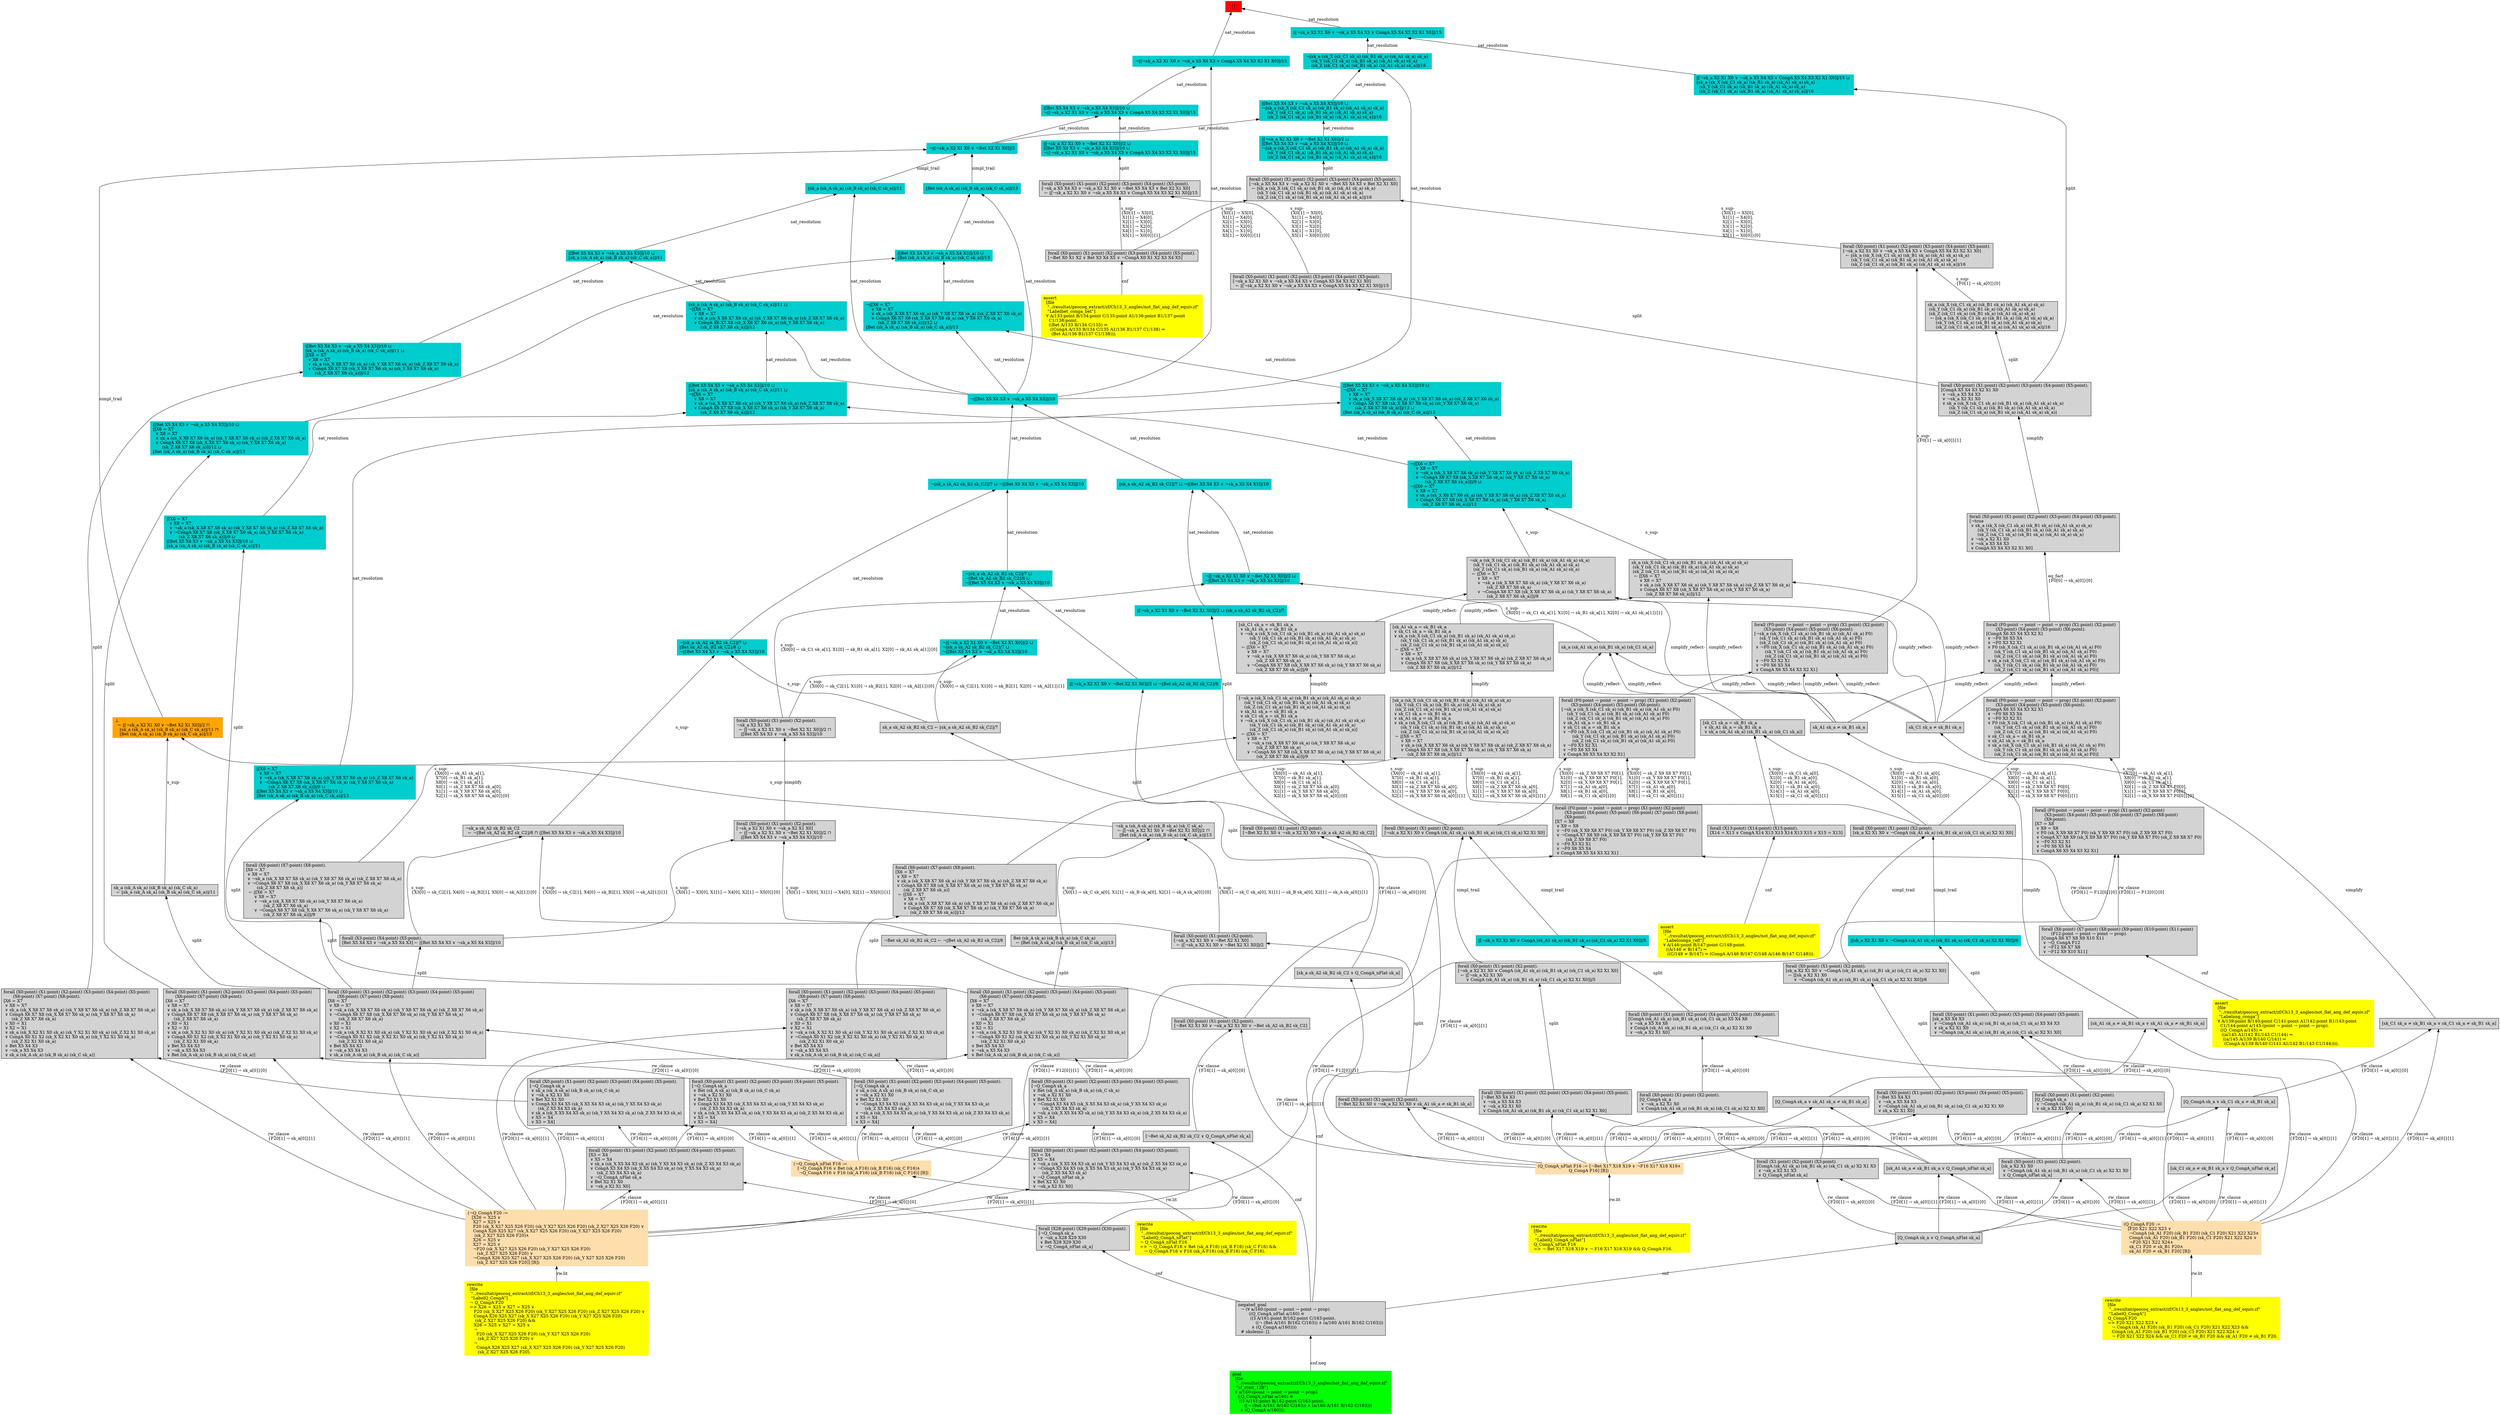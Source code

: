 digraph "unsat_graph" {
  vertex_0 [color=red, label="[]", shape=box, style=filled];
  vertex_0 -> vertex_1 [label="sat_resolution", dir="back"];
  vertex_1 [color=cyan3, shape=box, label="¬⟦[¬sk_a X2 X1 X0 ∨ ¬sk_a X5 X4 X3 ∨ CongA X5 X4 X3 X2 X1 X0]⟧/15\l", style=filled];
  vertex_1 -> vertex_2 [label="sat_resolution", dir="back"];
  vertex_2 [color=cyan3, shape=box, label="¬⟦[Bet X5 X4 X3 ∨ ¬sk_a X5 X4 X3]⟧/10\l", style=filled];
  vertex_2 -> vertex_3 [label="sat_resolution", dir="back"];
  vertex_3 [color=cyan3, shape=box, label="¬⟦sk_a sk_A2 sk_B2 sk_C2⟧/7 ⊔ ¬⟦[Bet X5 X4 X3 ∨ ¬sk_a X5 X4 X3]⟧/10\l", style=filled];
  vertex_3 -> vertex_4 [label="sat_resolution", dir="back"];
  vertex_4 [color=cyan3, shape=box, label="¬⟦sk_a sk_A2 sk_B2 sk_C2⟧/7 ⊔ \l⟦Bet sk_A2 sk_B2 sk_C2⟧/8 ⊔ \l¬⟦[Bet X5 X4 X3 ∨ ¬sk_a X5 X4 X3]⟧/10\l", style=filled];
  vertex_4 -> vertex_5 [label="s_sup-\l", dir="back"];
  vertex_5 [shape=box, label="¬sk_a sk_A2 sk_B2 sk_C2\l  ← ¬⟦Bet sk_A2 sk_B2 sk_C2⟧/8 ⊓ ⟦[Bet X5 X4 X3 ∨ ¬sk_a X5 X4 X3]⟧/10\l", style=filled];
  vertex_5 -> vertex_6 [label="s_sup-\l\{X3[0] → sk_C2[1], X4[0] → sk_B2[1], X5[0] → sk_A2[1]\}[1]\l", dir="back"];
  vertex_6 [shape=box, label="¬Bet sk_A2 sk_B2 sk_C2 ← ¬⟦Bet sk_A2 sk_B2 sk_C2⟧/8\l", style=filled];
  vertex_6 -> vertex_7 [label="split", dir="back"];
  vertex_7 [shape=box, label="forall (X0:point) (X1:point) (X2:point).\l[¬Bet X2 X1 X0 ∨ ¬sk_a X2 X1 X0 ∨ ¬Bet sk_A2 sk_B2 sk_C2]\l", style=filled];
  vertex_7 -> vertex_8 [label="rw_clause\l\{F16[1] → sk_a[0]\}[1]\l", dir="back"];
  vertex_8 [color=navajowhite, shape=box, label="(Q_CongA_nFlat F16 := [¬Bet X17 X18 X19 ∨ ¬F16 X17 X18 X19∧\l                       Q_CongA F16] [B])\l", style=filled];
  vertex_8 -> vertex_9 [label="rw.lit", dir="back"];
  vertex_9 [color=yellow, shape=box, label="rewrite\l  [file\l   \"../resultat/geocoq_extract/zf/Ch13_3_angles/not_flat_ang_def_equiv.zf\" \l   \"LabelQ_CongA_nFlat\"]\l  Q_CongA_nFlat F16\l  =\> ¬ Bet X17 X18 X19 ∨ ¬ F16 X17 X18 X19 && Q_CongA F16.\l", style=filled];
  vertex_7 -> vertex_10 [label="rw_clause\l\{F16[1] → sk_a[0]\}[0]\l", dir="back"];
  vertex_10 [shape=box, label="[¬Bet sk_A2 sk_B2 sk_C2 ∨ Q_CongA_nFlat sk_a]\l", style=filled];
  vertex_10 -> vertex_11 [label="cnf", dir="back"];
  vertex_11 [shape=box, label="negated_goal\l  ¬ (∀ a/160:(point → point → point → prop).\l        ((Q_CongA_nFlat a/160) ≡\l         ((∃ A/161:point B/162:point C/163:point.\l             ((¬ (Bet A/161 B/162 C/163)) ∧ (a/160 A/161 B/162 C/163)))\l          ∧ (Q_CongA a/160))))\l  # skolems: [].\l", style=filled];
  vertex_11 -> vertex_12 [label="cnf.neg", dir="back"];
  vertex_12 [color=green, shape=box, label="goal\l  [file\l   \"../resultat/geocoq_extract/zf/Ch13_3_angles/not_flat_ang_def_equiv.zf\" \l   \"zf_stmt_128\"]\l  ∀ a/160:(point → point → point → prop).\l    ((Q_CongA_nFlat a/160) ≡\l     ((∃ A/161:point B/162:point C/163:point.\l         ((¬ (Bet A/161 B/162 C/163)) ∧ (a/160 A/161 B/162 C/163)))\l      ∧ (Q_CongA a/160))).\l", style=filled];
  vertex_5 -> vertex_13 [label="s_sup-\l\{X3[0] → sk_C2[1], X4[0] → sk_B2[1], X5[0] → sk_A2[1]\}[0]\l", dir="back"];
  vertex_13 [shape=box, label="forall (X3:point) (X4:point) (X5:point).\l[Bet X5 X4 X3 ∨ ¬sk_a X5 X4 X3] ← ⟦[Bet X5 X4 X3 ∨ ¬sk_a X5 X4 X3]⟧/10\l", style=filled];
  vertex_13 -> vertex_14 [label="split", dir="back"];
  vertex_14 [shape=box, label="forall (X0:point) (X1:point) (X2:point) (X3:point) (X4:point) (X5:point) \l       (X6:point) (X7:point) (X8:point).\l[X6 = X7\l ∨ X8 = X7\l ∨ ¬sk_a (sk_X X8 X7 X6 sk_a) (sk_Y X8 X7 X6 sk_a) (sk_Z X8 X7 X6 sk_a)\l ∨ ¬CongA X6 X7 X8 (sk_X X8 X7 X6 sk_a) (sk_Y X8 X7 X6 sk_a) \l        (sk_Z X8 X7 X6 sk_a)\l ∨ X0 = X1\l ∨ X2 = X1\l ∨ ¬sk_a (sk_X X2 X1 X0 sk_a) (sk_Y X2 X1 X0 sk_a) (sk_Z X2 X1 X0 sk_a)\l ∨ ¬CongA X0 X1 X2 (sk_X X2 X1 X0 sk_a) (sk_Y X2 X1 X0 sk_a) \l        (sk_Z X2 X1 X0 sk_a)\l ∨ Bet X5 X4 X3\l ∨ ¬sk_a X5 X4 X3\l ∨ sk_a (sk_A sk_a) (sk_B sk_a) (sk_C sk_a)]\l", style=filled];
  vertex_14 -> vertex_15 [label="rw_clause\l\{F20[1] → sk_a[0]\}[1]\l", dir="back"];
  vertex_15 [color=navajowhite, shape=box, label="(¬Q_CongA F20 :=\l   [X26 = X25 ∨ \l    X27 = X25 ∨ \l    F20 (sk_X X27 X25 X26 F20) (sk_Y X27 X25 X26 F20) (sk_Z X27 X25 X26 F20) ∨ \l    CongA X26 X25 X27 (sk_X X27 X25 X26 F20) (sk_Y X27 X25 X26 F20) \l     (sk_Z X27 X25 X26 F20)∧\l    X26 = X25 ∨ \l    X27 = X25 ∨ \l    ¬F20 (sk_X X27 X25 X26 F20) (sk_Y X27 X25 X26 F20) \l       (sk_Z X27 X25 X26 F20) ∨ \l    ¬CongA X26 X25 X27 (sk_X X27 X25 X26 F20) (sk_Y X27 X25 X26 F20) \l       (sk_Z X27 X25 X26 F20)] [B])\l", style=filled];
  vertex_15 -> vertex_16 [label="rw.lit", dir="back"];
  vertex_16 [color=yellow, shape=box, label="rewrite\l  [file\l   \"../resultat/geocoq_extract/zf/Ch13_3_angles/not_flat_ang_def_equiv.zf\" \l   \"LabelQ_CongA\"]\l  ¬ Q_CongA F20\l  =\> X26 = X25 ∨ X27 = X25 ∨ \l     F20 (sk_X X27 X25 X26 F20) (sk_Y X27 X25 X26 F20) (sk_Z X27 X25 X26 F20) ∨ \l     CongA X26 X25 X27 (sk_X X27 X25 X26 F20) (sk_Y X27 X25 X26 F20) \l      (sk_Z X27 X25 X26 F20) && \l     X26 = X25 ∨ X27 = X25 ∨ \l     ¬\l       F20 (sk_X X27 X25 X26 F20) (sk_Y X27 X25 X26 F20) \l        (sk_Z X27 X25 X26 F20) ∨ \l     ¬\l       CongA X26 X25 X27 (sk_X X27 X25 X26 F20) (sk_Y X27 X25 X26 F20) \l        (sk_Z X27 X25 X26 F20).\l", style=filled];
  vertex_14 -> vertex_17 [label="rw_clause\l\{F20[1] → sk_a[0]\}[0]\l", dir="back"];
  vertex_17 [shape=box, label="forall (X0:point) (X1:point) (X2:point) (X3:point) (X4:point) (X5:point).\l[¬Q_CongA sk_a\l ∨ sk_a (sk_A sk_a) (sk_B sk_a) (sk_C sk_a)\l ∨ ¬sk_a X2 X1 X0\l ∨ Bet X2 X1 X0\l ∨ ¬CongA X3 X4 X5 (sk_X X5 X4 X3 sk_a) (sk_Y X5 X4 X3 sk_a) \l        (sk_Z X5 X4 X3 sk_a)\l ∨ ¬sk_a (sk_X X5 X4 X3 sk_a) (sk_Y X5 X4 X3 sk_a) (sk_Z X5 X4 X3 sk_a)\l ∨ X5 = X4\l ∨ X3 = X4]\l", style=filled];
  vertex_17 -> vertex_18 [label="rw_clause\l\{F16[1] → sk_a[0]\}[1]\l", dir="back"];
  vertex_18 [color=navajowhite, shape=box, label="(¬Q_CongA_nFlat F16 :=\l   [¬Q_CongA F16 ∨ Bet (sk_A F16) (sk_B F16) (sk_C F16)∧\l    ¬Q_CongA F16 ∨ F16 (sk_A F16) (sk_B F16) (sk_C F16)] [B])\l", style=filled];
  vertex_18 -> vertex_19 [label="rw.lit", dir="back"];
  vertex_19 [color=yellow, shape=box, label="rewrite\l  [file\l   \"../resultat/geocoq_extract/zf/Ch13_3_angles/not_flat_ang_def_equiv.zf\" \l   \"LabelQ_CongA_nFlat\"]\l  ¬ Q_CongA_nFlat F16\l  =\> ¬ Q_CongA F16 ∨ Bet (sk_A F16) (sk_B F16) (sk_C F16) && \l     ¬ Q_CongA F16 ∨ F16 (sk_A F16) (sk_B F16) (sk_C F16).\l", style=filled];
  vertex_17 -> vertex_20 [label="rw_clause\l\{F16[1] → sk_a[0]\}[0]\l", dir="back"];
  vertex_20 [shape=box, label="forall (X0:point) (X1:point) (X2:point) (X3:point) (X4:point) (X5:point).\l[X3 = X4\l ∨ X5 = X4\l ∨ ¬sk_a (sk_X X5 X4 X3 sk_a) (sk_Y X5 X4 X3 sk_a) (sk_Z X5 X4 X3 sk_a)\l ∨ ¬CongA X3 X4 X5 (sk_X X5 X4 X3 sk_a) (sk_Y X5 X4 X3 sk_a) \l        (sk_Z X5 X4 X3 sk_a)\l ∨ ¬Q_CongA_nFlat sk_a\l ∨ Bet X2 X1 X0\l ∨ ¬sk_a X2 X1 X0]\l", style=filled];
  vertex_20 -> vertex_15 [label="rw_clause\l\{F20[1] → sk_a[0]\}[1]\l", dir="back"];
  vertex_20 -> vertex_21 [label="rw_clause\l\{F20[1] → sk_a[0]\}[0]\l", dir="back"];
  vertex_21 [shape=box, label="forall (X28:point) (X29:point) (X30:point).\l[¬Q_CongA sk_a\l ∨ ¬sk_a X28 X29 X30\l ∨ Bet X28 X29 X30\l ∨ ¬Q_CongA_nFlat sk_a]\l", style=filled];
  vertex_21 -> vertex_11 [label="cnf", dir="back"];
  vertex_4 -> vertex_22 [label="s_sup-\l", dir="back"];
  vertex_22 [shape=box, label="sk_a sk_A2 sk_B2 sk_C2 ← ⟦sk_a sk_A2 sk_B2 sk_C2⟧/7\l", style=filled];
  vertex_22 -> vertex_23 [label="split", dir="back"];
  vertex_23 [shape=box, label="forall (X0:point) (X1:point) (X2:point).\l[¬Bet X2 X1 X0 ∨ ¬sk_a X2 X1 X0 ∨ sk_a sk_A2 sk_B2 sk_C2]\l", style=filled];
  vertex_23 -> vertex_8 [label="rw_clause\l\{F16[1] → sk_a[0]\}[1]\l", dir="back"];
  vertex_23 -> vertex_24 [label="rw_clause\l\{F16[1] → sk_a[0]\}[0]\l", dir="back"];
  vertex_24 [shape=box, label="[sk_a sk_A2 sk_B2 sk_C2 ∨ Q_CongA_nFlat sk_a]\l", style=filled];
  vertex_24 -> vertex_11 [label="cnf", dir="back"];
  vertex_3 -> vertex_25 [label="sat_resolution", dir="back"];
  vertex_25 [color=cyan3, shape=box, label="¬⟦sk_a sk_A2 sk_B2 sk_C2⟧/7 ⊔ \l¬⟦Bet sk_A2 sk_B2 sk_C2⟧/8 ⊔ \l¬⟦[Bet X5 X4 X3 ∨ ¬sk_a X5 X4 X3]⟧/10\l", style=filled];
  vertex_25 -> vertex_26 [label="sat_resolution", dir="back"];
  vertex_26 [color=cyan3, shape=box, label="¬⟦[¬sk_a X2 X1 X0 ∨ ¬Bet X2 X1 X0]⟧/2 ⊔ \l¬⟦sk_a sk_A2 sk_B2 sk_C2⟧/7 ⊔ \l¬⟦[Bet X5 X4 X3 ∨ ¬sk_a X5 X4 X3]⟧/10\l", style=filled];
  vertex_26 -> vertex_27 [label="s_sup-\l\{X0[0] → sk_C2[1], X1[0] → sk_B2[1], X2[0] → sk_A2[1]\}[0]\l", dir="back"];
  vertex_27 [shape=box, label="forall (X0:point) (X1:point) (X2:point).\l¬sk_a X2 X1 X0\l  ← ⟦[¬sk_a X2 X1 X0 ∨ ¬Bet X2 X1 X0]⟧/2 ⊓ \l    ⟦[Bet X5 X4 X3 ∨ ¬sk_a X5 X4 X3]⟧/10\l", style=filled];
  vertex_27 -> vertex_28 [label="simplify", dir="back"];
  vertex_28 [shape=box, label="forall (X0:point) (X1:point) (X2:point).\l[¬sk_a X2 X1 X0 ∨ ¬sk_a X2 X1 X0]\l  ← ⟦[¬sk_a X2 X1 X0 ∨ ¬Bet X2 X1 X0]⟧/2 ⊓ \l    ⟦[Bet X5 X4 X3 ∨ ¬sk_a X5 X4 X3]⟧/10\l", style=filled];
  vertex_28 -> vertex_29 [label="s_sup-\l\{X0[1] → X3[0], X1[1] → X4[0], X2[1] → X5[0]\}[1]\l", dir="back"];
  vertex_29 [shape=box, label="forall (X0:point) (X1:point) (X2:point).\l[¬sk_a X2 X1 X0 ∨ ¬Bet X2 X1 X0]\l  ← ⟦[¬sk_a X2 X1 X0 ∨ ¬Bet X2 X1 X0]⟧/2\l", style=filled];
  vertex_29 -> vertex_30 [label="split", dir="back"];
  vertex_30 [shape=box, label="forall (X0:point) (X1:point) (X2:point).\l[¬Bet X2 X1 X0 ∨ ¬sk_a X2 X1 X0 ∨ sk_A1 sk_a ≠ sk_B1 sk_a]\l", style=filled];
  vertex_30 -> vertex_8 [label="rw_clause\l\{F16[1] → sk_a[0]\}[1]\l", dir="back"];
  vertex_30 -> vertex_31 [label="rw_clause\l\{F16[1] → sk_a[0]\}[0]\l", dir="back"];
  vertex_31 [shape=box, label="[sk_A1 sk_a ≠ sk_B1 sk_a ∨ Q_CongA_nFlat sk_a]\l", style=filled];
  vertex_31 -> vertex_32 [label="rw_clause\l\{F20[1] → sk_a[0]\}[1]\l", dir="back"];
  vertex_32 [color=navajowhite, shape=box, label="(Q_CongA F20 :=\l   [F20 X21 X22 X23 ∨ \l    ¬CongA (sk_A1 F20) (sk_B1 F20) (sk_C1 F20) X21 X22 X23∧\l    CongA (sk_A1 F20) (sk_B1 F20) (sk_C1 F20) X21 X22 X24 ∨ \l    ¬F20 X21 X22 X24∧\l    sk_C1 F20 ≠ sk_B1 F20∧\l    sk_A1 F20 ≠ sk_B1 F20] [B])\l", style=filled];
  vertex_32 -> vertex_33 [label="rw.lit", dir="back"];
  vertex_33 [color=yellow, shape=box, label="rewrite\l  [file\l   \"../resultat/geocoq_extract/zf/Ch13_3_angles/not_flat_ang_def_equiv.zf\" \l   \"LabelQ_CongA\"]\l  Q_CongA F20\l  =\> F20 X21 X22 X23 ∨ \l     ¬ CongA (sk_A1 F20) (sk_B1 F20) (sk_C1 F20) X21 X22 X23 && \l     CongA (sk_A1 F20) (sk_B1 F20) (sk_C1 F20) X21 X22 X24 ∨ \l     ¬ F20 X21 X22 X24 && sk_C1 F20 ≠ sk_B1 F20 && sk_A1 F20 ≠ sk_B1 F20.\l", style=filled];
  vertex_31 -> vertex_34 [label="rw_clause\l\{F20[1] → sk_a[0]\}[0]\l", dir="back"];
  vertex_34 [shape=box, label="[Q_CongA sk_a ∨ Q_CongA_nFlat sk_a]\l", style=filled];
  vertex_34 -> vertex_11 [label="cnf", dir="back"];
  vertex_28 -> vertex_13 [label="s_sup-\l\{X0[1] → X3[0], X1[1] → X4[0], X2[1] → X5[0]\}[0]\l", dir="back"];
  vertex_26 -> vertex_22 [label="s_sup-\l\{X0[0] → sk_C2[1], X1[0] → sk_B2[1], X2[0] → sk_A2[1]\}[1]\l", dir="back"];
  vertex_25 -> vertex_35 [label="sat_resolution", dir="back"];
  vertex_35 [color=cyan3, shape=box, label="⟦[¬sk_a X2 X1 X0 ∨ ¬Bet X2 X1 X0]⟧/2 ⊔ ¬⟦Bet sk_A2 sk_B2 sk_C2⟧/8\l", style=filled];
  vertex_35 -> vertex_7 [label="split", dir="back"];
  vertex_2 -> vertex_36 [label="sat_resolution", dir="back"];
  vertex_36 [color=cyan3, shape=box, label="⟦sk_a sk_A2 sk_B2 sk_C2⟧/7 ⊔ ¬⟦[Bet X5 X4 X3 ∨ ¬sk_a X5 X4 X3]⟧/10\l", style=filled];
  vertex_36 -> vertex_37 [label="sat_resolution", dir="back"];
  vertex_37 [color=cyan3, shape=box, label="¬⟦[¬sk_a X2 X1 X0 ∨ ¬Bet X2 X1 X0]⟧/2 ⊔ \l¬⟦[Bet X5 X4 X3 ∨ ¬sk_a X5 X4 X3]⟧/10\l", style=filled];
  vertex_37 -> vertex_27 [label="s_sup-\l\{X0[0] → sk_C1 sk_a[1], X1[0] → sk_B1 sk_a[1], X2[0] → sk_A1 sk_a[1]\}[0]\l", dir="back"];
  vertex_37 -> vertex_38 [label="s_sup-\l\{X0[0] → sk_C1 sk_a[1], X1[0] → sk_B1 sk_a[1], X2[0] → sk_A1 sk_a[1]\}[1]\l", dir="back"];
  vertex_38 [shape=box, label="sk_a (sk_A1 sk_a) (sk_B1 sk_a) (sk_C1 sk_a)\l", style=filled];
  vertex_38 -> vertex_39 [label="simplify_reflect-", dir="back"];
  vertex_39 [shape=box, label="sk_C1 sk_a ≠ sk_B1 sk_a\l", style=filled];
  vertex_39 -> vertex_40 [label="simplify", dir="back"];
  vertex_40 [shape=box, label="[sk_C1 sk_a ≠ sk_B1 sk_a ∨ sk_C1 sk_a ≠ sk_B1 sk_a]\l", style=filled];
  vertex_40 -> vertex_32 [label="rw_clause\l\{F20[1] → sk_a[0]\}[1]\l", dir="back"];
  vertex_40 -> vertex_41 [label="rw_clause\l\{F20[1] → sk_a[0]\}[0]\l", dir="back"];
  vertex_41 [shape=box, label="[Q_CongA sk_a ∨ sk_C1 sk_a ≠ sk_B1 sk_a]\l", style=filled];
  vertex_41 -> vertex_8 [label="rw_clause\l\{F16[1] → sk_a[0]\}[1]\l", dir="back"];
  vertex_41 -> vertex_42 [label="rw_clause\l\{F16[1] → sk_a[0]\}[0]\l", dir="back"];
  vertex_42 [shape=box, label="[sk_C1 sk_a ≠ sk_B1 sk_a ∨ Q_CongA_nFlat sk_a]\l", style=filled];
  vertex_42 -> vertex_32 [label="rw_clause\l\{F20[1] → sk_a[0]\}[1]\l", dir="back"];
  vertex_42 -> vertex_34 [label="rw_clause\l\{F20[1] → sk_a[0]\}[0]\l", dir="back"];
  vertex_38 -> vertex_43 [label="simplify_reflect-", dir="back"];
  vertex_43 [shape=box, label="sk_A1 sk_a ≠ sk_B1 sk_a\l", style=filled];
  vertex_43 -> vertex_44 [label="simplify", dir="back"];
  vertex_44 [shape=box, label="[sk_A1 sk_a ≠ sk_B1 sk_a ∨ sk_A1 sk_a ≠ sk_B1 sk_a]\l", style=filled];
  vertex_44 -> vertex_32 [label="rw_clause\l\{F20[1] → sk_a[0]\}[1]\l", dir="back"];
  vertex_44 -> vertex_45 [label="rw_clause\l\{F20[1] → sk_a[0]\}[0]\l", dir="back"];
  vertex_45 [shape=box, label="[Q_CongA sk_a ∨ sk_A1 sk_a ≠ sk_B1 sk_a]\l", style=filled];
  vertex_45 -> vertex_8 [label="rw_clause\l\{F16[1] → sk_a[0]\}[1]\l", dir="back"];
  vertex_45 -> vertex_31 [label="rw_clause\l\{F16[1] → sk_a[0]\}[0]\l", dir="back"];
  vertex_38 -> vertex_46 [label="simplify_reflect-", dir="back"];
  vertex_46 [shape=box, label="[sk_C1 sk_a = sk_B1 sk_a\l ∨ sk_A1 sk_a = sk_B1 sk_a\l ∨ sk_a (sk_A1 sk_a) (sk_B1 sk_a) (sk_C1 sk_a)]\l", style=filled];
  vertex_46 -> vertex_47 [label="s_sup-\l\{X0[0] → sk_C1 sk_a[0], \l X1[0] → sk_B1 sk_a[0], \l X2[0] → sk_A1 sk_a[0], \l X13[1] → sk_B1 sk_a[0], \l X14[1] → sk_A1 sk_a[0], \l X15[1] → sk_C1 sk_a[0]\}[0]\l", dir="back"];
  vertex_47 [shape=box, label="forall (X0:point) (X1:point) (X2:point).\l[sk_a X2 X1 X0 ∨ ¬CongA (sk_A1 sk_a) (sk_B1 sk_a) (sk_C1 sk_a) X2 X1 X0]\l", style=filled];
  vertex_47 -> vertex_48 [label="simpl_trail", dir="back"];
  vertex_48 [color=cyan3, shape=box, label="⟦[sk_a X2 X1 X0 ∨ ¬CongA (sk_A1 sk_a) (sk_B1 sk_a) (sk_C1 sk_a) X2 X1 X0]⟧/6\l", style=filled];
  vertex_48 -> vertex_49 [label="split", dir="back"];
  vertex_49 [shape=box, label="forall (X0:point) (X1:point) (X2:point) (X3:point) (X4:point) (X5:point).\l[sk_a X5 X4 X3\l ∨ ¬CongA (sk_A1 sk_a) (sk_B1 sk_a) (sk_C1 sk_a) X5 X4 X3\l ∨ sk_a X2 X1 X0\l ∨ ¬CongA (sk_A1 sk_a) (sk_B1 sk_a) (sk_C1 sk_a) X2 X1 X0]\l", style=filled];
  vertex_49 -> vertex_32 [label="rw_clause\l\{F20[1] → sk_a[0]\}[1]\l", dir="back"];
  vertex_49 -> vertex_50 [label="rw_clause\l\{F20[1] → sk_a[0]\}[0]\l", dir="back"];
  vertex_50 [shape=box, label="forall (X0:point) (X1:point) (X2:point).\l[Q_CongA sk_a\l ∨ ¬CongA (sk_A1 sk_a) (sk_B1 sk_a) (sk_C1 sk_a) X2 X1 X0\l ∨ sk_a X2 X1 X0]\l", style=filled];
  vertex_50 -> vertex_8 [label="rw_clause\l\{F16[1] → sk_a[0]\}[1]\l", dir="back"];
  vertex_50 -> vertex_51 [label="rw_clause\l\{F16[1] → sk_a[0]\}[0]\l", dir="back"];
  vertex_51 [shape=box, label="forall (X0:point) (X1:point) (X2:point).\l[sk_a X2 X1 X0\l ∨ ¬CongA (sk_A1 sk_a) (sk_B1 sk_a) (sk_C1 sk_a) X2 X1 X0\l ∨ Q_CongA_nFlat sk_a]\l", style=filled];
  vertex_51 -> vertex_32 [label="rw_clause\l\{F20[1] → sk_a[0]\}[1]\l", dir="back"];
  vertex_51 -> vertex_34 [label="rw_clause\l\{F20[1] → sk_a[0]\}[0]\l", dir="back"];
  vertex_47 -> vertex_52 [label="simpl_trail", dir="back"];
  vertex_52 [shape=box, label="forall (X0:point) (X1:point) (X2:point).\l[sk_a X2 X1 X0 ∨ ¬CongA (sk_A1 sk_a) (sk_B1 sk_a) (sk_C1 sk_a) X2 X1 X0]\l  ← ⟦[sk_a X2 X1 X0\l      ∨ ¬CongA (sk_A1 sk_a) (sk_B1 sk_a) (sk_C1 sk_a) X2 X1 X0]⟧/6\l", style=filled];
  vertex_52 -> vertex_53 [label="split", dir="back"];
  vertex_53 [shape=box, label="forall (X0:point) (X1:point) (X2:point) (X3:point) (X4:point) (X5:point).\l[¬Bet X5 X4 X3\l ∨ ¬sk_a X5 X4 X3\l ∨ ¬CongA (sk_A1 sk_a) (sk_B1 sk_a) (sk_C1 sk_a) X2 X1 X0\l ∨ sk_a X2 X1 X0]\l", style=filled];
  vertex_53 -> vertex_8 [label="rw_clause\l\{F16[1] → sk_a[0]\}[1]\l", dir="back"];
  vertex_53 -> vertex_51 [label="rw_clause\l\{F16[1] → sk_a[0]\}[0]\l", dir="back"];
  vertex_46 -> vertex_54 [label="s_sup-\l\{X0[0] → sk_C1 sk_a[0], \l X1[0] → sk_B1 sk_a[0], \l X2[0] → sk_A1 sk_a[0], \l X13[1] → sk_B1 sk_a[0], \l X14[1] → sk_A1 sk_a[0], \l X15[1] → sk_C1 sk_a[0]\}[1]\l", dir="back"];
  vertex_54 [shape=box, label="forall (X13:point) (X14:point) (X15:point).\l[X14 = X13 ∨ CongA X14 X13 X15 X14 X13 X15 ∨ X15 = X13]\l", style=filled];
  vertex_54 -> vertex_55 [label="cnf", dir="back"];
  vertex_55 [color=yellow, shape=box, label="assert\l  [file\l   \"../resultat/geocoq_extract/zf/Ch13_3_angles/not_flat_ang_def_equiv.zf\" \l   \"Labelconga_refl\"]\l  ∀ A/146:point B/147:point C/148:point.\l    ((A/146 ≠ B/147) ⇒\l     ((C/148 ≠ B/147) ⇒ (CongA A/146 B/147 C/148 A/146 B/147 C/148))).\l", style=filled];
  vertex_36 -> vertex_56 [label="sat_resolution", dir="back"];
  vertex_56 [color=cyan3, shape=box, label="⟦[¬sk_a X2 X1 X0 ∨ ¬Bet X2 X1 X0]⟧/2 ⊔ ⟦sk_a sk_A2 sk_B2 sk_C2⟧/7\l", style=filled];
  vertex_56 -> vertex_23 [label="split", dir="back"];
  vertex_1 -> vertex_57 [label="sat_resolution", dir="back"];
  vertex_57 [color=cyan3, shape=box, label="⟦[Bet X5 X4 X3 ∨ ¬sk_a X5 X4 X3]⟧/10 ⊔ \l¬⟦[¬sk_a X2 X1 X0 ∨ ¬sk_a X5 X4 X3 ∨ CongA X5 X4 X3 X2 X1 X0]⟧/15\l", style=filled];
  vertex_57 -> vertex_58 [label="sat_resolution", dir="back"];
  vertex_58 [color=cyan3, shape=box, label="¬⟦[¬sk_a X2 X1 X0 ∨ ¬Bet X2 X1 X0]⟧/2\l", style=filled];
  vertex_58 -> vertex_59 [label="simpl_trail", dir="back"];
  vertex_59 [color=cyan3, shape=box, label="⟦Bet (sk_A sk_a) (sk_B sk_a) (sk_C sk_a)⟧/13\l", style=filled];
  vertex_59 -> vertex_2 [label="sat_resolution", dir="back"];
  vertex_59 -> vertex_60 [label="sat_resolution", dir="back"];
  vertex_60 [color=cyan3, shape=box, label="⟦[Bet X5 X4 X3 ∨ ¬sk_a X5 X4 X3]⟧/10 ⊔ \l⟦Bet (sk_A sk_a) (sk_B sk_a) (sk_C sk_a)⟧/13\l", style=filled];
  vertex_60 -> vertex_61 [label="sat_resolution", dir="back"];
  vertex_61 [color=cyan3, shape=box, label="⟦[Bet X5 X4 X3 ∨ ¬sk_a X5 X4 X3]⟧/10 ⊔ \l⟦[X6 = X7\l  ∨ X8 = X7\l  ∨ sk_a (sk_X X8 X7 X6 sk_a) (sk_Y X8 X7 X6 sk_a) (sk_Z X8 X7 X6 sk_a)\l  ∨ CongA X6 X7 X8 (sk_X X8 X7 X6 sk_a) (sk_Y X8 X7 X6 sk_a) \l       (sk_Z X8 X7 X6 sk_a)]⟧/12 ⊔ \l⟦Bet (sk_A sk_a) (sk_B sk_a) (sk_C sk_a)⟧/13\l", style=filled];
  vertex_61 -> vertex_62 [label="split", dir="back"];
  vertex_62 [shape=box, label="forall (X0:point) (X1:point) (X2:point) (X3:point) (X4:point) (X5:point) \l       (X6:point) (X7:point) (X8:point).\l[X6 = X7\l ∨ X8 = X7\l ∨ sk_a (sk_X X8 X7 X6 sk_a) (sk_Y X8 X7 X6 sk_a) (sk_Z X8 X7 X6 sk_a)\l ∨ CongA X6 X7 X8 (sk_X X8 X7 X6 sk_a) (sk_Y X8 X7 X6 sk_a) \l      (sk_Z X8 X7 X6 sk_a)\l ∨ X0 = X1\l ∨ X2 = X1\l ∨ sk_a (sk_X X2 X1 X0 sk_a) (sk_Y X2 X1 X0 sk_a) (sk_Z X2 X1 X0 sk_a)\l ∨ CongA X0 X1 X2 (sk_X X2 X1 X0 sk_a) (sk_Y X2 X1 X0 sk_a) \l      (sk_Z X2 X1 X0 sk_a)\l ∨ Bet X5 X4 X3\l ∨ ¬sk_a X5 X4 X3\l ∨ Bet (sk_A sk_a) (sk_B sk_a) (sk_C sk_a)]\l", style=filled];
  vertex_62 -> vertex_15 [label="rw_clause\l\{F20[1] → sk_a[0]\}[1]\l", dir="back"];
  vertex_62 -> vertex_63 [label="rw_clause\l\{F20[1] → sk_a[0]\}[0]\l", dir="back"];
  vertex_63 [shape=box, label="forall (X0:point) (X1:point) (X2:point) (X3:point) (X4:point) (X5:point).\l[¬Q_CongA sk_a\l ∨ Bet (sk_A sk_a) (sk_B sk_a) (sk_C sk_a)\l ∨ ¬sk_a X2 X1 X0\l ∨ Bet X2 X1 X0\l ∨ CongA X3 X4 X5 (sk_X X5 X4 X3 sk_a) (sk_Y X5 X4 X3 sk_a) \l      (sk_Z X5 X4 X3 sk_a)\l ∨ sk_a (sk_X X5 X4 X3 sk_a) (sk_Y X5 X4 X3 sk_a) (sk_Z X5 X4 X3 sk_a)\l ∨ X5 = X4\l ∨ X3 = X4]\l", style=filled];
  vertex_63 -> vertex_18 [label="rw_clause\l\{F16[1] → sk_a[0]\}[1]\l", dir="back"];
  vertex_63 -> vertex_64 [label="rw_clause\l\{F16[1] → sk_a[0]\}[0]\l", dir="back"];
  vertex_64 [shape=box, label="forall (X0:point) (X1:point) (X2:point) (X3:point) (X4:point) (X5:point).\l[X3 = X4\l ∨ X5 = X4\l ∨ sk_a (sk_X X5 X4 X3 sk_a) (sk_Y X5 X4 X3 sk_a) (sk_Z X5 X4 X3 sk_a)\l ∨ CongA X3 X4 X5 (sk_X X5 X4 X3 sk_a) (sk_Y X5 X4 X3 sk_a) \l      (sk_Z X5 X4 X3 sk_a)\l ∨ ¬Q_CongA_nFlat sk_a\l ∨ Bet X2 X1 X0\l ∨ ¬sk_a X2 X1 X0]\l", style=filled];
  vertex_64 -> vertex_15 [label="rw_clause\l\{F20[1] → sk_a[0]\}[1]\l", dir="back"];
  vertex_64 -> vertex_21 [label="rw_clause\l\{F20[1] → sk_a[0]\}[0]\l", dir="back"];
  vertex_60 -> vertex_65 [label="sat_resolution", dir="back"];
  vertex_65 [color=cyan3, shape=box, label="¬⟦[X6 = X7\l    ∨ X8 = X7\l    ∨ sk_a (sk_X X8 X7 X6 sk_a) (sk_Y X8 X7 X6 sk_a) (sk_Z X8 X7 X6 sk_a)\l    ∨ CongA X6 X7 X8 (sk_X X8 X7 X6 sk_a) (sk_Y X8 X7 X6 sk_a) \l         (sk_Z X8 X7 X6 sk_a)]⟧/12 ⊔ \l⟦Bet (sk_A sk_a) (sk_B sk_a) (sk_C sk_a)⟧/13\l", style=filled];
  vertex_65 -> vertex_2 [label="sat_resolution", dir="back"];
  vertex_65 -> vertex_66 [label="sat_resolution", dir="back"];
  vertex_66 [color=cyan3, shape=box, label="⟦[Bet X5 X4 X3 ∨ ¬sk_a X5 X4 X3]⟧/10 ⊔ \l¬⟦[X6 = X7\l    ∨ X8 = X7\l    ∨ sk_a (sk_X X8 X7 X6 sk_a) (sk_Y X8 X7 X6 sk_a) (sk_Z X8 X7 X6 sk_a)\l    ∨ CongA X6 X7 X8 (sk_X X8 X7 X6 sk_a) (sk_Y X8 X7 X6 sk_a) \l         (sk_Z X8 X7 X6 sk_a)]⟧/12 ⊔ \l⟦Bet (sk_A sk_a) (sk_B sk_a) (sk_C sk_a)⟧/13\l", style=filled];
  vertex_66 -> vertex_67 [label="sat_resolution", dir="back"];
  vertex_67 [color=cyan3, shape=box, label="⟦[X6 = X7\l  ∨ X8 = X7\l  ∨ ¬sk_a (sk_X X8 X7 X6 sk_a) (sk_Y X8 X7 X6 sk_a) (sk_Z X8 X7 X6 sk_a)\l  ∨ ¬CongA X6 X7 X8 (sk_X X8 X7 X6 sk_a) (sk_Y X8 X7 X6 sk_a) \l         (sk_Z X8 X7 X6 sk_a)]⟧/9 ⊔ \l⟦[Bet X5 X4 X3 ∨ ¬sk_a X5 X4 X3]⟧/10 ⊔ \l⟦Bet (sk_A sk_a) (sk_B sk_a) (sk_C sk_a)⟧/13\l", style=filled];
  vertex_67 -> vertex_68 [label="split", dir="back"];
  vertex_68 [shape=box, label="forall (X0:point) (X1:point) (X2:point) (X3:point) (X4:point) (X5:point) \l       (X6:point) (X7:point) (X8:point).\l[X6 = X7\l ∨ X8 = X7\l ∨ ¬sk_a (sk_X X8 X7 X6 sk_a) (sk_Y X8 X7 X6 sk_a) (sk_Z X8 X7 X6 sk_a)\l ∨ ¬CongA X6 X7 X8 (sk_X X8 X7 X6 sk_a) (sk_Y X8 X7 X6 sk_a) \l        (sk_Z X8 X7 X6 sk_a)\l ∨ X0 = X1\l ∨ X2 = X1\l ∨ ¬sk_a (sk_X X2 X1 X0 sk_a) (sk_Y X2 X1 X0 sk_a) (sk_Z X2 X1 X0 sk_a)\l ∨ ¬CongA X0 X1 X2 (sk_X X2 X1 X0 sk_a) (sk_Y X2 X1 X0 sk_a) \l        (sk_Z X2 X1 X0 sk_a)\l ∨ Bet X5 X4 X3\l ∨ ¬sk_a X5 X4 X3\l ∨ Bet (sk_A sk_a) (sk_B sk_a) (sk_C sk_a)]\l", style=filled];
  vertex_68 -> vertex_15 [label="rw_clause\l\{F20[1] → sk_a[0]\}[1]\l", dir="back"];
  vertex_68 -> vertex_69 [label="rw_clause\l\{F20[1] → sk_a[0]\}[0]\l", dir="back"];
  vertex_69 [shape=box, label="forall (X0:point) (X1:point) (X2:point) (X3:point) (X4:point) (X5:point).\l[¬Q_CongA sk_a\l ∨ Bet (sk_A sk_a) (sk_B sk_a) (sk_C sk_a)\l ∨ ¬sk_a X2 X1 X0\l ∨ Bet X2 X1 X0\l ∨ ¬CongA X3 X4 X5 (sk_X X5 X4 X3 sk_a) (sk_Y X5 X4 X3 sk_a) \l        (sk_Z X5 X4 X3 sk_a)\l ∨ ¬sk_a (sk_X X5 X4 X3 sk_a) (sk_Y X5 X4 X3 sk_a) (sk_Z X5 X4 X3 sk_a)\l ∨ X5 = X4\l ∨ X3 = X4]\l", style=filled];
  vertex_69 -> vertex_18 [label="rw_clause\l\{F16[1] → sk_a[0]\}[1]\l", dir="back"];
  vertex_69 -> vertex_20 [label="rw_clause\l\{F16[1] → sk_a[0]\}[0]\l", dir="back"];
  vertex_66 -> vertex_70 [label="sat_resolution", dir="back"];
  vertex_70 [color=cyan3, shape=box, label="¬⟦[X6 = X7\l    ∨ X8 = X7\l    ∨ ¬sk_a (sk_X X8 X7 X6 sk_a) (sk_Y X8 X7 X6 sk_a) (sk_Z X8 X7 X6 sk_a)\l    ∨ ¬CongA X6 X7 X8 (sk_X X8 X7 X6 sk_a) (sk_Y X8 X7 X6 sk_a) \l           (sk_Z X8 X7 X6 sk_a)]⟧/9 ⊔ \l¬⟦[X6 = X7\l    ∨ X8 = X7\l    ∨ sk_a (sk_X X8 X7 X6 sk_a) (sk_Y X8 X7 X6 sk_a) (sk_Z X8 X7 X6 sk_a)\l    ∨ CongA X6 X7 X8 (sk_X X8 X7 X6 sk_a) (sk_Y X8 X7 X6 sk_a) \l         (sk_Z X8 X7 X6 sk_a)]⟧/12\l", style=filled];
  vertex_70 -> vertex_71 [label="s_sup-\l", dir="back"];
  vertex_71 [shape=box, label="¬sk_a (sk_X (sk_C1 sk_a) (sk_B1 sk_a) (sk_A1 sk_a) sk_a) \l   (sk_Y (sk_C1 sk_a) (sk_B1 sk_a) (sk_A1 sk_a) sk_a) \l   (sk_Z (sk_C1 sk_a) (sk_B1 sk_a) (sk_A1 sk_a) sk_a)\l  ← ⟦[X6 = X7\l      ∨ X8 = X7\l      ∨ ¬sk_a (sk_X X8 X7 X6 sk_a) (sk_Y X8 X7 X6 sk_a) \l             (sk_Z X8 X7 X6 sk_a)\l      ∨ ¬CongA X6 X7 X8 (sk_X X8 X7 X6 sk_a) (sk_Y X8 X7 X6 sk_a) \l             (sk_Z X8 X7 X6 sk_a)]⟧/9\l", style=filled];
  vertex_71 -> vertex_39 [label="simplify_reflect-", dir="back"];
  vertex_71 -> vertex_43 [label="simplify_reflect-", dir="back"];
  vertex_71 -> vertex_72 [label="simplify_reflect-", dir="back"];
  vertex_72 [shape=box, label="[sk_C1 sk_a = sk_B1 sk_a\l ∨ sk_A1 sk_a = sk_B1 sk_a\l ∨ ¬sk_a (sk_X (sk_C1 sk_a) (sk_B1 sk_a) (sk_A1 sk_a) sk_a) \l        (sk_Y (sk_C1 sk_a) (sk_B1 sk_a) (sk_A1 sk_a) sk_a) \l        (sk_Z (sk_C1 sk_a) (sk_B1 sk_a) (sk_A1 sk_a) sk_a)]\l  ← ⟦[X6 = X7\l      ∨ X8 = X7\l      ∨ ¬sk_a (sk_X X8 X7 X6 sk_a) (sk_Y X8 X7 X6 sk_a) \l             (sk_Z X8 X7 X6 sk_a)\l      ∨ ¬CongA X6 X7 X8 (sk_X X8 X7 X6 sk_a) (sk_Y X8 X7 X6 sk_a) \l             (sk_Z X8 X7 X6 sk_a)]⟧/9\l", style=filled];
  vertex_72 -> vertex_73 [label="simplify", dir="back"];
  vertex_73 [shape=box, label="[¬sk_a (sk_X (sk_C1 sk_a) (sk_B1 sk_a) (sk_A1 sk_a) sk_a) \l    (sk_Y (sk_C1 sk_a) (sk_B1 sk_a) (sk_A1 sk_a) sk_a) \l    (sk_Z (sk_C1 sk_a) (sk_B1 sk_a) (sk_A1 sk_a) sk_a)\l ∨ sk_A1 sk_a = sk_B1 sk_a\l ∨ sk_C1 sk_a = sk_B1 sk_a\l ∨ ¬sk_a (sk_X (sk_C1 sk_a) (sk_B1 sk_a) (sk_A1 sk_a) sk_a) \l        (sk_Y (sk_C1 sk_a) (sk_B1 sk_a) (sk_A1 sk_a) sk_a) \l        (sk_Z (sk_C1 sk_a) (sk_B1 sk_a) (sk_A1 sk_a) sk_a)]\l  ← ⟦[X6 = X7\l      ∨ X8 = X7\l      ∨ ¬sk_a (sk_X X8 X7 X6 sk_a) (sk_Y X8 X7 X6 sk_a) \l             (sk_Z X8 X7 X6 sk_a)\l      ∨ ¬CongA X6 X7 X8 (sk_X X8 X7 X6 sk_a) (sk_Y X8 X7 X6 sk_a) \l             (sk_Z X8 X7 X6 sk_a)]⟧/9\l", style=filled];
  vertex_73 -> vertex_74 [label="s_sup-\l\{X6[0] → sk_A1 sk_a[1], \l X7[0] → sk_B1 sk_a[1], \l X8[0] → sk_C1 sk_a[1], \l X0[1] → sk_Z X8 X7 X6 sk_a[0], \l X1[1] → sk_Y X8 X7 X6 sk_a[0], \l X2[1] → sk_X X8 X7 X6 sk_a[0]\}[0]\l", dir="back"];
  vertex_74 [shape=box, label="forall (X6:point) (X7:point) (X8:point).\l[X6 = X7\l ∨ X8 = X7\l ∨ ¬sk_a (sk_X X8 X7 X6 sk_a) (sk_Y X8 X7 X6 sk_a) (sk_Z X8 X7 X6 sk_a)\l ∨ ¬CongA X6 X7 X8 (sk_X X8 X7 X6 sk_a) (sk_Y X8 X7 X6 sk_a) \l        (sk_Z X8 X7 X6 sk_a)]\l  ← ⟦[X6 = X7\l      ∨ X8 = X7\l      ∨ ¬sk_a (sk_X X8 X7 X6 sk_a) (sk_Y X8 X7 X6 sk_a) \l             (sk_Z X8 X7 X6 sk_a)\l      ∨ ¬CongA X6 X7 X8 (sk_X X8 X7 X6 sk_a) (sk_Y X8 X7 X6 sk_a) \l             (sk_Z X8 X7 X6 sk_a)]⟧/9\l", style=filled];
  vertex_74 -> vertex_14 [label="split", dir="back"];
  vertex_73 -> vertex_75 [label="s_sup-\l\{X6[0] → sk_A1 sk_a[1], \l X7[0] → sk_B1 sk_a[1], \l X8[0] → sk_C1 sk_a[1], \l X0[1] → sk_Z X8 X7 X6 sk_a[0], \l X1[1] → sk_Y X8 X7 X6 sk_a[0], \l X2[1] → sk_X X8 X7 X6 sk_a[0]\}[1]\l", dir="back"];
  vertex_75 [shape=box, label="forall (X0:point) (X1:point) (X2:point).\l[¬sk_a X2 X1 X0 ∨ CongA (sk_A1 sk_a) (sk_B1 sk_a) (sk_C1 sk_a) X2 X1 X0]\l", style=filled];
  vertex_75 -> vertex_76 [label="simpl_trail", dir="back"];
  vertex_76 [color=cyan3, shape=box, label="⟦[¬sk_a X2 X1 X0 ∨ CongA (sk_A1 sk_a) (sk_B1 sk_a) (sk_C1 sk_a) X2 X1 X0]⟧/5\l", style=filled];
  vertex_76 -> vertex_77 [label="split", dir="back"];
  vertex_77 [shape=box, label="forall (X0:point) (X1:point) (X2:point) (X4:point) (X5:point) (X6:point).\l[CongA (sk_A1 sk_a) (sk_B1 sk_a) (sk_C1 sk_a) X5 X4 X6\l ∨ ¬sk_a X5 X4 X6\l ∨ CongA (sk_A1 sk_a) (sk_B1 sk_a) (sk_C1 sk_a) X2 X1 X0\l ∨ ¬sk_a X2 X1 X0]\l", style=filled];
  vertex_77 -> vertex_32 [label="rw_clause\l\{F20[1] → sk_a[0]\}[1]\l", dir="back"];
  vertex_77 -> vertex_78 [label="rw_clause\l\{F20[1] → sk_a[0]\}[0]\l", dir="back"];
  vertex_78 [shape=box, label="forall (X0:point) (X1:point) (X2:point).\l[Q_CongA sk_a\l ∨ ¬sk_a X2 X1 X0\l ∨ CongA (sk_A1 sk_a) (sk_B1 sk_a) (sk_C1 sk_a) X2 X1 X0]\l", style=filled];
  vertex_78 -> vertex_8 [label="rw_clause\l\{F16[1] → sk_a[0]\}[1]\l", dir="back"];
  vertex_78 -> vertex_79 [label="rw_clause\l\{F16[1] → sk_a[0]\}[0]\l", dir="back"];
  vertex_79 [shape=box, label="forall (X1:point) (X2:point) (X3:point).\l[CongA (sk_A1 sk_a) (sk_B1 sk_a) (sk_C1 sk_a) X2 X1 X3\l ∨ ¬sk_a X2 X1 X3\l ∨ Q_CongA_nFlat sk_a]\l", style=filled];
  vertex_79 -> vertex_32 [label="rw_clause\l\{F20[1] → sk_a[0]\}[1]\l", dir="back"];
  vertex_79 -> vertex_34 [label="rw_clause\l\{F20[1] → sk_a[0]\}[0]\l", dir="back"];
  vertex_75 -> vertex_80 [label="simpl_trail", dir="back"];
  vertex_80 [shape=box, label="forall (X0:point) (X1:point) (X2:point).\l[¬sk_a X2 X1 X0 ∨ CongA (sk_A1 sk_a) (sk_B1 sk_a) (sk_C1 sk_a) X2 X1 X0]\l  ← ⟦[¬sk_a X2 X1 X0\l      ∨ CongA (sk_A1 sk_a) (sk_B1 sk_a) (sk_C1 sk_a) X2 X1 X0]⟧/5\l", style=filled];
  vertex_80 -> vertex_81 [label="split", dir="back"];
  vertex_81 [shape=box, label="forall (X0:point) (X1:point) (X2:point) (X3:point) (X4:point) (X5:point).\l[¬Bet X5 X4 X3\l ∨ ¬sk_a X5 X4 X3\l ∨ ¬sk_a X2 X1 X0\l ∨ CongA (sk_A1 sk_a) (sk_B1 sk_a) (sk_C1 sk_a) X2 X1 X0]\l", style=filled];
  vertex_81 -> vertex_8 [label="rw_clause\l\{F16[1] → sk_a[0]\}[1]\l", dir="back"];
  vertex_81 -> vertex_79 [label="rw_clause\l\{F16[1] → sk_a[0]\}[0]\l", dir="back"];
  vertex_70 -> vertex_82 [label="s_sup-\l", dir="back"];
  vertex_82 [shape=box, label="sk_a (sk_X (sk_C1 sk_a) (sk_B1 sk_a) (sk_A1 sk_a) sk_a) \l (sk_Y (sk_C1 sk_a) (sk_B1 sk_a) (sk_A1 sk_a) sk_a) \l (sk_Z (sk_C1 sk_a) (sk_B1 sk_a) (sk_A1 sk_a) sk_a)\l  ← ⟦[X6 = X7\l      ∨ X8 = X7\l      ∨ sk_a (sk_X X8 X7 X6 sk_a) (sk_Y X8 X7 X6 sk_a) (sk_Z X8 X7 X6 sk_a)\l      ∨ CongA X6 X7 X8 (sk_X X8 X7 X6 sk_a) (sk_Y X8 X7 X6 sk_a) \l           (sk_Z X8 X7 X6 sk_a)]⟧/12\l", style=filled];
  vertex_82 -> vertex_43 [label="simplify_reflect-", dir="back"];
  vertex_82 -> vertex_39 [label="simplify_reflect-", dir="back"];
  vertex_82 -> vertex_83 [label="simplify_reflect-", dir="back"];
  vertex_83 [shape=box, label="[sk_A1 sk_a = sk_B1 sk_a\l ∨ sk_C1 sk_a = sk_B1 sk_a\l ∨ sk_a (sk_X (sk_C1 sk_a) (sk_B1 sk_a) (sk_A1 sk_a) sk_a) \l      (sk_Y (sk_C1 sk_a) (sk_B1 sk_a) (sk_A1 sk_a) sk_a) \l      (sk_Z (sk_C1 sk_a) (sk_B1 sk_a) (sk_A1 sk_a) sk_a)]\l  ← ⟦[X6 = X7\l      ∨ X8 = X7\l      ∨ sk_a (sk_X X8 X7 X6 sk_a) (sk_Y X8 X7 X6 sk_a) (sk_Z X8 X7 X6 sk_a)\l      ∨ CongA X6 X7 X8 (sk_X X8 X7 X6 sk_a) (sk_Y X8 X7 X6 sk_a) \l           (sk_Z X8 X7 X6 sk_a)]⟧/12\l", style=filled];
  vertex_83 -> vertex_84 [label="simplify", dir="back"];
  vertex_84 [shape=box, label="[sk_a (sk_X (sk_C1 sk_a) (sk_B1 sk_a) (sk_A1 sk_a) sk_a) \l  (sk_Y (sk_C1 sk_a) (sk_B1 sk_a) (sk_A1 sk_a) sk_a) \l  (sk_Z (sk_C1 sk_a) (sk_B1 sk_a) (sk_A1 sk_a) sk_a)\l ∨ sk_C1 sk_a = sk_B1 sk_a\l ∨ sk_A1 sk_a = sk_B1 sk_a\l ∨ sk_a (sk_X (sk_C1 sk_a) (sk_B1 sk_a) (sk_A1 sk_a) sk_a) \l      (sk_Y (sk_C1 sk_a) (sk_B1 sk_a) (sk_A1 sk_a) sk_a) \l      (sk_Z (sk_C1 sk_a) (sk_B1 sk_a) (sk_A1 sk_a) sk_a)]\l  ← ⟦[X6 = X7\l      ∨ X8 = X7\l      ∨ sk_a (sk_X X8 X7 X6 sk_a) (sk_Y X8 X7 X6 sk_a) (sk_Z X8 X7 X6 sk_a)\l      ∨ CongA X6 X7 X8 (sk_X X8 X7 X6 sk_a) (sk_Y X8 X7 X6 sk_a) \l           (sk_Z X8 X7 X6 sk_a)]⟧/12\l", style=filled];
  vertex_84 -> vertex_47 [label="s_sup-\l\{X6[0] → sk_A1 sk_a[1], \l X7[0] → sk_B1 sk_a[1], \l X8[0] → sk_C1 sk_a[1], \l X0[1] → sk_Z X8 X7 X6 sk_a[0], \l X1[1] → sk_Y X8 X7 X6 sk_a[0], \l X2[1] → sk_X X8 X7 X6 sk_a[0]\}[1]\l", dir="back"];
  vertex_84 -> vertex_85 [label="s_sup-\l\{X6[0] → sk_A1 sk_a[1], \l X7[0] → sk_B1 sk_a[1], \l X8[0] → sk_C1 sk_a[1], \l X0[1] → sk_Z X8 X7 X6 sk_a[0], \l X1[1] → sk_Y X8 X7 X6 sk_a[0], \l X2[1] → sk_X X8 X7 X6 sk_a[0]\}[0]\l", dir="back"];
  vertex_85 [shape=box, label="forall (X6:point) (X7:point) (X8:point).\l[X6 = X7\l ∨ X8 = X7\l ∨ sk_a (sk_X X8 X7 X6 sk_a) (sk_Y X8 X7 X6 sk_a) (sk_Z X8 X7 X6 sk_a)\l ∨ CongA X6 X7 X8 (sk_X X8 X7 X6 sk_a) (sk_Y X8 X7 X6 sk_a) \l      (sk_Z X8 X7 X6 sk_a)]\l  ← ⟦[X6 = X7\l      ∨ X8 = X7\l      ∨ sk_a (sk_X X8 X7 X6 sk_a) (sk_Y X8 X7 X6 sk_a) (sk_Z X8 X7 X6 sk_a)\l      ∨ CongA X6 X7 X8 (sk_X X8 X7 X6 sk_a) (sk_Y X8 X7 X6 sk_a) \l           (sk_Z X8 X7 X6 sk_a)]⟧/12\l", style=filled];
  vertex_85 -> vertex_86 [label="split", dir="back"];
  vertex_86 [shape=box, label="forall (X0:point) (X1:point) (X2:point) (X3:point) (X4:point) (X5:point) \l       (X6:point) (X7:point) (X8:point).\l[X6 = X7\l ∨ X8 = X7\l ∨ sk_a (sk_X X8 X7 X6 sk_a) (sk_Y X8 X7 X6 sk_a) (sk_Z X8 X7 X6 sk_a)\l ∨ CongA X6 X7 X8 (sk_X X8 X7 X6 sk_a) (sk_Y X8 X7 X6 sk_a) \l      (sk_Z X8 X7 X6 sk_a)\l ∨ X0 = X1\l ∨ X2 = X1\l ∨ ¬sk_a (sk_X X2 X1 X0 sk_a) (sk_Y X2 X1 X0 sk_a) (sk_Z X2 X1 X0 sk_a)\l ∨ ¬CongA X0 X1 X2 (sk_X X2 X1 X0 sk_a) (sk_Y X2 X1 X0 sk_a) \l        (sk_Z X2 X1 X0 sk_a)\l ∨ Bet X5 X4 X3\l ∨ ¬sk_a X5 X4 X3\l ∨ sk_a (sk_A sk_a) (sk_B sk_a) (sk_C sk_a)]\l", style=filled];
  vertex_86 -> vertex_15 [label="rw_clause\l\{F20[1] → sk_a[0]\}[1]\l", dir="back"];
  vertex_86 -> vertex_17 [label="rw_clause\l\{F20[1] → sk_a[0]\}[0]\l", dir="back"];
  vertex_58 -> vertex_87 [label="simpl_trail", dir="back"];
  vertex_87 [color=cyan3, shape=box, label="⟦sk_a (sk_A sk_a) (sk_B sk_a) (sk_C sk_a)⟧/11\l", style=filled];
  vertex_87 -> vertex_2 [label="sat_resolution", dir="back"];
  vertex_87 -> vertex_88 [label="sat_resolution", dir="back"];
  vertex_88 [color=cyan3, shape=box, label="⟦[Bet X5 X4 X3 ∨ ¬sk_a X5 X4 X3]⟧/10 ⊔ \l⟦sk_a (sk_A sk_a) (sk_B sk_a) (sk_C sk_a)⟧/11\l", style=filled];
  vertex_88 -> vertex_89 [label="sat_resolution", dir="back"];
  vertex_89 [color=cyan3, shape=box, label="⟦[Bet X5 X4 X3 ∨ ¬sk_a X5 X4 X3]⟧/10 ⊔ \l⟦sk_a (sk_A sk_a) (sk_B sk_a) (sk_C sk_a)⟧/11 ⊔ \l⟦[X6 = X7\l  ∨ X8 = X7\l  ∨ sk_a (sk_X X8 X7 X6 sk_a) (sk_Y X8 X7 X6 sk_a) (sk_Z X8 X7 X6 sk_a)\l  ∨ CongA X6 X7 X8 (sk_X X8 X7 X6 sk_a) (sk_Y X8 X7 X6 sk_a) \l       (sk_Z X8 X7 X6 sk_a)]⟧/12\l", style=filled];
  vertex_89 -> vertex_90 [label="split", dir="back"];
  vertex_90 [shape=box, label="forall (X0:point) (X1:point) (X2:point) (X3:point) (X4:point) (X5:point) \l       (X6:point) (X7:point) (X8:point).\l[X6 = X7\l ∨ X8 = X7\l ∨ sk_a (sk_X X8 X7 X6 sk_a) (sk_Y X8 X7 X6 sk_a) (sk_Z X8 X7 X6 sk_a)\l ∨ CongA X6 X7 X8 (sk_X X8 X7 X6 sk_a) (sk_Y X8 X7 X6 sk_a) \l      (sk_Z X8 X7 X6 sk_a)\l ∨ X0 = X1\l ∨ X2 = X1\l ∨ sk_a (sk_X X2 X1 X0 sk_a) (sk_Y X2 X1 X0 sk_a) (sk_Z X2 X1 X0 sk_a)\l ∨ CongA X0 X1 X2 (sk_X X2 X1 X0 sk_a) (sk_Y X2 X1 X0 sk_a) \l      (sk_Z X2 X1 X0 sk_a)\l ∨ Bet X5 X4 X3\l ∨ ¬sk_a X5 X4 X3\l ∨ sk_a (sk_A sk_a) (sk_B sk_a) (sk_C sk_a)]\l", style=filled];
  vertex_90 -> vertex_15 [label="rw_clause\l\{F20[1] → sk_a[0]\}[1]\l", dir="back"];
  vertex_90 -> vertex_91 [label="rw_clause\l\{F20[1] → sk_a[0]\}[0]\l", dir="back"];
  vertex_91 [shape=box, label="forall (X0:point) (X1:point) (X2:point) (X3:point) (X4:point) (X5:point).\l[¬Q_CongA sk_a\l ∨ sk_a (sk_A sk_a) (sk_B sk_a) (sk_C sk_a)\l ∨ ¬sk_a X2 X1 X0\l ∨ Bet X2 X1 X0\l ∨ CongA X3 X4 X5 (sk_X X5 X4 X3 sk_a) (sk_Y X5 X4 X3 sk_a) \l      (sk_Z X5 X4 X3 sk_a)\l ∨ sk_a (sk_X X5 X4 X3 sk_a) (sk_Y X5 X4 X3 sk_a) (sk_Z X5 X4 X3 sk_a)\l ∨ X5 = X4\l ∨ X3 = X4]\l", style=filled];
  vertex_91 -> vertex_18 [label="rw_clause\l\{F16[1] → sk_a[0]\}[1]\l", dir="back"];
  vertex_91 -> vertex_64 [label="rw_clause\l\{F16[1] → sk_a[0]\}[0]\l", dir="back"];
  vertex_88 -> vertex_92 [label="sat_resolution", dir="back"];
  vertex_92 [color=cyan3, shape=box, label="⟦sk_a (sk_A sk_a) (sk_B sk_a) (sk_C sk_a)⟧/11 ⊔ \l¬⟦[X6 = X7\l    ∨ X8 = X7\l    ∨ sk_a (sk_X X8 X7 X6 sk_a) (sk_Y X8 X7 X6 sk_a) (sk_Z X8 X7 X6 sk_a)\l    ∨ CongA X6 X7 X8 (sk_X X8 X7 X6 sk_a) (sk_Y X8 X7 X6 sk_a) \l         (sk_Z X8 X7 X6 sk_a)]⟧/12\l", style=filled];
  vertex_92 -> vertex_2 [label="sat_resolution", dir="back"];
  vertex_92 -> vertex_93 [label="sat_resolution", dir="back"];
  vertex_93 [color=cyan3, shape=box, label="⟦[Bet X5 X4 X3 ∨ ¬sk_a X5 X4 X3]⟧/10 ⊔ \l⟦sk_a (sk_A sk_a) (sk_B sk_a) (sk_C sk_a)⟧/11 ⊔ \l¬⟦[X6 = X7\l    ∨ X8 = X7\l    ∨ sk_a (sk_X X8 X7 X6 sk_a) (sk_Y X8 X7 X6 sk_a) (sk_Z X8 X7 X6 sk_a)\l    ∨ CongA X6 X7 X8 (sk_X X8 X7 X6 sk_a) (sk_Y X8 X7 X6 sk_a) \l         (sk_Z X8 X7 X6 sk_a)]⟧/12\l", style=filled];
  vertex_93 -> vertex_94 [label="sat_resolution", dir="back"];
  vertex_94 [color=cyan3, shape=box, label="⟦[X6 = X7\l  ∨ X8 = X7\l  ∨ ¬sk_a (sk_X X8 X7 X6 sk_a) (sk_Y X8 X7 X6 sk_a) (sk_Z X8 X7 X6 sk_a)\l  ∨ ¬CongA X6 X7 X8 (sk_X X8 X7 X6 sk_a) (sk_Y X8 X7 X6 sk_a) \l         (sk_Z X8 X7 X6 sk_a)]⟧/9 ⊔ \l⟦[Bet X5 X4 X3 ∨ ¬sk_a X5 X4 X3]⟧/10 ⊔ \l⟦sk_a (sk_A sk_a) (sk_B sk_a) (sk_C sk_a)⟧/11\l", style=filled];
  vertex_94 -> vertex_14 [label="split", dir="back"];
  vertex_93 -> vertex_70 [label="sat_resolution", dir="back"];
  vertex_58 -> vertex_95 [label="simpl_trail", dir="back"];
  vertex_95 [color=orange, shape=box, label="⊥\l  ← ⟦[¬sk_a X2 X1 X0 ∨ ¬Bet X2 X1 X0]⟧/2 ⊓ \l    ⟦sk_a (sk_A sk_a) (sk_B sk_a) (sk_C sk_a)⟧/11 ⊓ \l    ⟦Bet (sk_A sk_a) (sk_B sk_a) (sk_C sk_a)⟧/13\l", style=filled];
  vertex_95 -> vertex_96 [label="s_sup-\l", dir="back"];
  vertex_96 [shape=box, label="¬sk_a (sk_A sk_a) (sk_B sk_a) (sk_C sk_a)\l  ← ⟦[¬sk_a X2 X1 X0 ∨ ¬Bet X2 X1 X0]⟧/2 ⊓ \l    ⟦Bet (sk_A sk_a) (sk_B sk_a) (sk_C sk_a)⟧/13\l", style=filled];
  vertex_96 -> vertex_29 [label="s_sup-\l\{X0[1] → sk_C sk_a[0], X1[1] → sk_B sk_a[0], X2[1] → sk_A sk_a[0]\}[1]\l", dir="back"];
  vertex_96 -> vertex_97 [label="s_sup-\l\{X0[1] → sk_C sk_a[0], X1[1] → sk_B sk_a[0], X2[1] → sk_A sk_a[0]\}[0]\l", dir="back"];
  vertex_97 [shape=box, label="Bet (sk_A sk_a) (sk_B sk_a) (sk_C sk_a)\l  ← ⟦Bet (sk_A sk_a) (sk_B sk_a) (sk_C sk_a)⟧/13\l", style=filled];
  vertex_97 -> vertex_68 [label="split", dir="back"];
  vertex_95 -> vertex_98 [label="s_sup-\l", dir="back"];
  vertex_98 [shape=box, label="sk_a (sk_A sk_a) (sk_B sk_a) (sk_C sk_a)\l  ← ⟦sk_a (sk_A sk_a) (sk_B sk_a) (sk_C sk_a)⟧/11\l", style=filled];
  vertex_98 -> vertex_14 [label="split", dir="back"];
  vertex_57 -> vertex_99 [label="sat_resolution", dir="back"];
  vertex_99 [color=cyan3, shape=box, label="⟦[¬sk_a X2 X1 X0 ∨ ¬Bet X2 X1 X0]⟧/2 ⊔ \l⟦[Bet X5 X4 X3 ∨ ¬sk_a X5 X4 X3]⟧/10 ⊔ \l¬⟦[¬sk_a X2 X1 X0 ∨ ¬sk_a X5 X4 X3 ∨ CongA X5 X4 X3 X2 X1 X0]⟧/15\l", style=filled];
  vertex_99 -> vertex_100 [label="split", dir="back"];
  vertex_100 [shape=box, label="forall (X0:point) (X1:point) (X2:point) (X3:point) (X4:point) (X5:point).\l[¬sk_a X5 X4 X3 ∨ ¬sk_a X2 X1 X0 ∨ ¬Bet X5 X4 X3 ∨ Bet X2 X1 X0]\l  ← ⟦[¬sk_a X2 X1 X0 ∨ ¬sk_a X5 X4 X3 ∨ CongA X5 X4 X3 X2 X1 X0]⟧/15\l", style=filled];
  vertex_100 -> vertex_101 [label="s_sup-\l\{X0[1] → X5[0], \l X1[1] → X4[0], \l X2[1] → X3[0], \l X3[1] → X2[0], \l X4[1] → X1[0], \l X5[1] → X0[0]\}[1]\l", dir="back"];
  vertex_101 [shape=box, label="forall (X0:point) (X1:point) (X2:point) (X3:point) (X4:point) (X5:point).\l[¬Bet X0 X1 X2 ∨ Bet X3 X4 X5 ∨ ¬CongA X0 X1 X2 X3 X4 X5]\l", style=filled];
  vertex_101 -> vertex_102 [label="cnf", dir="back"];
  vertex_102 [color=yellow, shape=box, label="assert\l  [file\l   \"../resultat/geocoq_extract/zf/Ch13_3_angles/not_flat_ang_def_equiv.zf\" \l   \"Labelbet_conga_bet\"]\l  ∀ A/133:point B/134:point C/135:point A1/136:point B1/137:point \l    C1/138:point.\l    ((Bet A/133 B/134 C/135) ⇒\l     ((CongA A/133 B/134 C/135 A1/136 B1/137 C1/138) ⇒\l      (Bet A1/136 B1/137 C1/138))).\l", style=filled];
  vertex_100 -> vertex_103 [label="s_sup-\l\{X0[1] → X5[0], \l X1[1] → X4[0], \l X2[1] → X3[0], \l X3[1] → X2[0], \l X4[1] → X1[0], \l X5[1] → X0[0]\}[0]\l", dir="back"];
  vertex_103 [shape=box, label="forall (X0:point) (X1:point) (X2:point) (X3:point) (X4:point) (X5:point).\l[¬sk_a X2 X1 X0 ∨ ¬sk_a X5 X4 X3 ∨ CongA X5 X4 X3 X2 X1 X0]\l  ← ⟦[¬sk_a X2 X1 X0 ∨ ¬sk_a X5 X4 X3 ∨ CongA X5 X4 X3 X2 X1 X0]⟧/15\l", style=filled];
  vertex_103 -> vertex_104 [label="split", dir="back"];
  vertex_104 [shape=box, label="forall (X0:point) (X1:point) (X2:point) (X3:point) (X4:point) (X5:point).\l[CongA X5 X4 X3 X2 X1 X0\l ∨ ¬sk_a X5 X4 X3\l ∨ ¬sk_a X2 X1 X0\l ∨ sk_a (sk_X (sk_C1 sk_a) (sk_B1 sk_a) (sk_A1 sk_a) sk_a) \l      (sk_Y (sk_C1 sk_a) (sk_B1 sk_a) (sk_A1 sk_a) sk_a) \l      (sk_Z (sk_C1 sk_a) (sk_B1 sk_a) (sk_A1 sk_a) sk_a)]\l", style=filled];
  vertex_104 -> vertex_105 [label="simplify", dir="back"];
  vertex_105 [shape=box, label="forall (X0:point) (X1:point) (X2:point) (X3:point) (X4:point) (X5:point).\l[¬true\l ∨ sk_a (sk_X (sk_C1 sk_a) (sk_B1 sk_a) (sk_A1 sk_a) sk_a) \l      (sk_Y (sk_C1 sk_a) (sk_B1 sk_a) (sk_A1 sk_a) sk_a) \l      (sk_Z (sk_C1 sk_a) (sk_B1 sk_a) (sk_A1 sk_a) sk_a)\l ∨ ¬sk_a X2 X1 X0\l ∨ ¬sk_a X5 X4 X3\l ∨ CongA X5 X4 X3 X2 X1 X0]\l", style=filled];
  vertex_105 -> vertex_106 [label="eq_fact\l\{F0[0] → sk_a[0]\}[0]\l", dir="back"];
  vertex_106 [shape=box, label="forall (F0:point → point → point → prop) (X1:point) (X2:point) \l       (X3:point) (X4:point) (X5:point) (X6:point).\l[CongA X6 X5 X4 X3 X2 X1\l ∨ ¬F0 X6 X5 X4\l ∨ ¬F0 X3 X2 X1\l ∨ F0 (sk_X (sk_C1 sk_a) (sk_B1 sk_a) (sk_A1 sk_a) F0) \l      (sk_Y (sk_C1 sk_a) (sk_B1 sk_a) (sk_A1 sk_a) F0) \l      (sk_Z (sk_C1 sk_a) (sk_B1 sk_a) (sk_A1 sk_a) F0)\l ∨ sk_a (sk_X (sk_C1 sk_a) (sk_B1 sk_a) (sk_A1 sk_a) F0) \l      (sk_Y (sk_C1 sk_a) (sk_B1 sk_a) (sk_A1 sk_a) F0) \l      (sk_Z (sk_C1 sk_a) (sk_B1 sk_a) (sk_A1 sk_a) F0)]\l", style=filled];
  vertex_106 -> vertex_39 [label="simplify_reflect-", dir="back"];
  vertex_106 -> vertex_43 [label="simplify_reflect-", dir="back"];
  vertex_106 -> vertex_107 [label="simplify_reflect-", dir="back"];
  vertex_107 [shape=box, label="forall (F0:point → point → point → prop) (X1:point) (X2:point) \l       (X3:point) (X4:point) (X5:point) (X6:point).\l[CongA X6 X5 X4 X3 X2 X1\l ∨ ¬F0 X6 X5 X4\l ∨ ¬F0 X3 X2 X1\l ∨ F0 (sk_X (sk_C1 sk_a) (sk_B1 sk_a) (sk_A1 sk_a) F0) \l      (sk_Y (sk_C1 sk_a) (sk_B1 sk_a) (sk_A1 sk_a) F0) \l      (sk_Z (sk_C1 sk_a) (sk_B1 sk_a) (sk_A1 sk_a) F0)\l ∨ sk_C1 sk_a = sk_B1 sk_a\l ∨ sk_A1 sk_a = sk_B1 sk_a\l ∨ sk_a (sk_X (sk_C1 sk_a) (sk_B1 sk_a) (sk_A1 sk_a) F0) \l      (sk_Y (sk_C1 sk_a) (sk_B1 sk_a) (sk_A1 sk_a) F0) \l      (sk_Z (sk_C1 sk_a) (sk_B1 sk_a) (sk_A1 sk_a) F0)]\l", style=filled];
  vertex_107 -> vertex_47 [label="s_sup-\l\{X7[0] → sk_A1 sk_a[1], \l X8[0] → sk_B1 sk_a[1], \l X9[0] → sk_C1 sk_a[1], \l X0[1] → sk_Z X9 X8 X7 F0[0], \l X1[1] → sk_Y X9 X8 X7 F0[0], \l X2[1] → sk_X X9 X8 X7 F0[0]\}[1]\l", dir="back"];
  vertex_107 -> vertex_108 [label="s_sup-\l\{X7[0] → sk_A1 sk_a[1], \l X8[0] → sk_B1 sk_a[1], \l X9[0] → sk_C1 sk_a[1], \l X0[1] → sk_Z X9 X8 X7 F0[0], \l X1[1] → sk_Y X9 X8 X7 F0[0], \l X2[1] → sk_X X9 X8 X7 F0[0]\}[0]\l", dir="back"];
  vertex_108 [shape=box, label="forall (F0:point → point → point → prop) (X1:point) (X2:point) \l       (X3:point) (X4:point) (X5:point) (X6:point) (X7:point) (X8:point) \l       (X9:point).\l[X7 = X8\l ∨ X9 = X8\l ∨ F0 (sk_X X9 X8 X7 F0) (sk_Y X9 X8 X7 F0) (sk_Z X9 X8 X7 F0)\l ∨ CongA X7 X8 X9 (sk_X X9 X8 X7 F0) (sk_Y X9 X8 X7 F0) (sk_Z X9 X8 X7 F0)\l ∨ ¬F0 X3 X2 X1\l ∨ ¬F0 X6 X5 X4\l ∨ CongA X6 X5 X4 X3 X2 X1]\l", style=filled];
  vertex_108 -> vertex_15 [label="rw_clause\l\{F20[1] → F12[0]\}[1]\l", dir="back"];
  vertex_108 -> vertex_109 [label="rw_clause\l\{F20[1] → F12[0]\}[0]\l", dir="back"];
  vertex_109 [shape=box, label="forall (X6:point) (X7:point) (X8:point) (X9:point) (X10:point) (X11:point) \l       (F12:point → point → point → prop).\l[CongA X6 X7 X8 X9 X10 X11\l ∨ ¬Q_CongA F12\l ∨ ¬F12 X6 X7 X8\l ∨ ¬F12 X9 X10 X11]\l", style=filled];
  vertex_109 -> vertex_110 [label="cnf", dir="back"];
  vertex_110 [color=yellow, shape=box, label="assert\l  [file\l   \"../resultat/geocoq_extract/zf/Ch13_3_angles/not_flat_ang_def_equiv.zf\" \l   \"Labelang_conga\"]\l  ∀ A/139:point B/140:point C/141:point A1/142:point B1/143:point \l    C1/144:point a/145:(point → point → point → prop).\l    ((Q_CongA a/145) ⇒\l     ((a/145 A1/142 B1/143 C1/144) ⇒\l      ((a/145 A/139 B/140 C/141) ⇒\l       (CongA A/139 B/140 C/141 A1/142 B1/143 C1/144)))).\l", style=filled];
  vertex_0 -> vertex_111 [label="sat_resolution", dir="back"];
  vertex_111 [color=cyan3, shape=box, label="⟦[¬sk_a X2 X1 X0 ∨ ¬sk_a X5 X4 X3 ∨ CongA X5 X4 X3 X2 X1 X0]⟧/15\l", style=filled];
  vertex_111 -> vertex_112 [label="sat_resolution", dir="back"];
  vertex_112 [color=cyan3, shape=box, label="¬⟦sk_a (sk_X (sk_C1 sk_a) (sk_B1 sk_a) (sk_A1 sk_a) sk_a) \l    (sk_Y (sk_C1 sk_a) (sk_B1 sk_a) (sk_A1 sk_a) sk_a) \l    (sk_Z (sk_C1 sk_a) (sk_B1 sk_a) (sk_A1 sk_a) sk_a)⟧/16\l", style=filled];
  vertex_112 -> vertex_2 [label="sat_resolution", dir="back"];
  vertex_112 -> vertex_113 [label="sat_resolution", dir="back"];
  vertex_113 [color=cyan3, shape=box, label="⟦[Bet X5 X4 X3 ∨ ¬sk_a X5 X4 X3]⟧/10 ⊔ \l¬⟦sk_a (sk_X (sk_C1 sk_a) (sk_B1 sk_a) (sk_A1 sk_a) sk_a) \l    (sk_Y (sk_C1 sk_a) (sk_B1 sk_a) (sk_A1 sk_a) sk_a) \l    (sk_Z (sk_C1 sk_a) (sk_B1 sk_a) (sk_A1 sk_a) sk_a)⟧/16\l", style=filled];
  vertex_113 -> vertex_58 [label="sat_resolution", dir="back"];
  vertex_113 -> vertex_114 [label="sat_resolution", dir="back"];
  vertex_114 [color=cyan3, shape=box, label="⟦[¬sk_a X2 X1 X0 ∨ ¬Bet X2 X1 X0]⟧/2 ⊔ \l⟦[Bet X5 X4 X3 ∨ ¬sk_a X5 X4 X3]⟧/10 ⊔ \l¬⟦sk_a (sk_X (sk_C1 sk_a) (sk_B1 sk_a) (sk_A1 sk_a) sk_a) \l    (sk_Y (sk_C1 sk_a) (sk_B1 sk_a) (sk_A1 sk_a) sk_a) \l    (sk_Z (sk_C1 sk_a) (sk_B1 sk_a) (sk_A1 sk_a) sk_a)⟧/16\l", style=filled];
  vertex_114 -> vertex_115 [label="split", dir="back"];
  vertex_115 [shape=box, label="forall (X0:point) (X1:point) (X2:point) (X3:point) (X4:point) (X5:point).\l[¬sk_a X5 X4 X3 ∨ ¬sk_a X2 X1 X0 ∨ ¬Bet X5 X4 X3 ∨ Bet X2 X1 X0]\l  ← ⟦sk_a (sk_X (sk_C1 sk_a) (sk_B1 sk_a) (sk_A1 sk_a) sk_a) \l      (sk_Y (sk_C1 sk_a) (sk_B1 sk_a) (sk_A1 sk_a) sk_a) \l      (sk_Z (sk_C1 sk_a) (sk_B1 sk_a) (sk_A1 sk_a) sk_a)⟧/16\l", style=filled];
  vertex_115 -> vertex_101 [label="s_sup-\l\{X0[1] → X5[0], \l X1[1] → X4[0], \l X2[1] → X3[0], \l X3[1] → X2[0], \l X4[1] → X1[0], \l X5[1] → X0[0]\}[1]\l", dir="back"];
  vertex_115 -> vertex_116 [label="s_sup-\l\{X0[1] → X5[0], \l X1[1] → X4[0], \l X2[1] → X3[0], \l X3[1] → X2[0], \l X4[1] → X1[0], \l X5[1] → X0[0]\}[0]\l", dir="back"];
  vertex_116 [shape=box, label="forall (X0:point) (X1:point) (X2:point) (X3:point) (X4:point) (X5:point).\l[¬sk_a X2 X1 X0 ∨ ¬sk_a X5 X4 X3 ∨ CongA X5 X4 X3 X2 X1 X0]\l  ← ⟦sk_a (sk_X (sk_C1 sk_a) (sk_B1 sk_a) (sk_A1 sk_a) sk_a) \l      (sk_Y (sk_C1 sk_a) (sk_B1 sk_a) (sk_A1 sk_a) sk_a) \l      (sk_Z (sk_C1 sk_a) (sk_B1 sk_a) (sk_A1 sk_a) sk_a)⟧/16\l", style=filled];
  vertex_116 -> vertex_117 [label="s_sup-\l\{F0[1] → sk_a[0]\}[1]\l", dir="back"];
  vertex_117 [shape=box, label="forall (F0:point → point → point → prop) (X1:point) (X2:point) \l       (X3:point) (X4:point) (X5:point) (X6:point).\l[¬sk_a (sk_X (sk_C1 sk_a) (sk_B1 sk_a) (sk_A1 sk_a) F0) \l    (sk_Y (sk_C1 sk_a) (sk_B1 sk_a) (sk_A1 sk_a) F0) \l    (sk_Z (sk_C1 sk_a) (sk_B1 sk_a) (sk_A1 sk_a) F0)\l ∨ ¬F0 (sk_X (sk_C1 sk_a) (sk_B1 sk_a) (sk_A1 sk_a) F0) \l        (sk_Y (sk_C1 sk_a) (sk_B1 sk_a) (sk_A1 sk_a) F0) \l        (sk_Z (sk_C1 sk_a) (sk_B1 sk_a) (sk_A1 sk_a) F0)\l ∨ ¬F0 X3 X2 X1\l ∨ ¬F0 X6 X5 X4\l ∨ CongA X6 X5 X4 X3 X2 X1]\l", style=filled];
  vertex_117 -> vertex_43 [label="simplify_reflect-", dir="back"];
  vertex_117 -> vertex_39 [label="simplify_reflect-", dir="back"];
  vertex_117 -> vertex_118 [label="simplify_reflect-", dir="back"];
  vertex_118 [shape=box, label="forall (F0:point → point → point → prop) (X1:point) (X2:point) \l       (X3:point) (X4:point) (X5:point) (X6:point).\l[¬sk_a (sk_X (sk_C1 sk_a) (sk_B1 sk_a) (sk_A1 sk_a) F0) \l    (sk_Y (sk_C1 sk_a) (sk_B1 sk_a) (sk_A1 sk_a) F0) \l    (sk_Z (sk_C1 sk_a) (sk_B1 sk_a) (sk_A1 sk_a) F0)\l ∨ sk_A1 sk_a = sk_B1 sk_a\l ∨ sk_C1 sk_a = sk_B1 sk_a\l ∨ ¬F0 (sk_X (sk_C1 sk_a) (sk_B1 sk_a) (sk_A1 sk_a) F0) \l        (sk_Y (sk_C1 sk_a) (sk_B1 sk_a) (sk_A1 sk_a) F0) \l        (sk_Z (sk_C1 sk_a) (sk_B1 sk_a) (sk_A1 sk_a) F0)\l ∨ ¬F0 X3 X2 X1\l ∨ ¬F0 X6 X5 X4\l ∨ CongA X6 X5 X4 X3 X2 X1]\l", style=filled];
  vertex_118 -> vertex_119 [label="s_sup-\l\{X0[0] → sk_Z X9 X8 X7 F0[1], \l X1[0] → sk_Y X9 X8 X7 F0[1], \l X2[0] → sk_X X9 X8 X7 F0[1], \l X7[1] → sk_A1 sk_a[0], \l X8[1] → sk_B1 sk_a[0], \l X9[1] → sk_C1 sk_a[0]\}[1]\l", dir="back"];
  vertex_119 [shape=box, label="forall (F0:point → point → point → prop) (X1:point) (X2:point) \l       (X3:point) (X4:point) (X5:point) (X6:point) (X7:point) (X8:point) \l       (X9:point).\l[X7 = X8\l ∨ X9 = X8\l ∨ ¬F0 (sk_X X9 X8 X7 F0) (sk_Y X9 X8 X7 F0) (sk_Z X9 X8 X7 F0)\l ∨ ¬CongA X7 X8 X9 (sk_X X9 X8 X7 F0) (sk_Y X9 X8 X7 F0) \l        (sk_Z X9 X8 X7 F0)\l ∨ ¬F0 X3 X2 X1\l ∨ ¬F0 X6 X5 X4\l ∨ CongA X6 X5 X4 X3 X2 X1]\l", style=filled];
  vertex_119 -> vertex_15 [label="rw_clause\l\{F20[1] → F12[0]\}[1]\l", dir="back"];
  vertex_119 -> vertex_109 [label="rw_clause\l\{F20[1] → F12[0]\}[0]\l", dir="back"];
  vertex_118 -> vertex_75 [label="s_sup-\l\{X0[0] → sk_Z X9 X8 X7 F0[1], \l X1[0] → sk_Y X9 X8 X7 F0[1], \l X2[0] → sk_X X9 X8 X7 F0[1], \l X7[1] → sk_A1 sk_a[0], \l X8[1] → sk_B1 sk_a[0], \l X9[1] → sk_C1 sk_a[0]\}[0]\l", dir="back"];
  vertex_116 -> vertex_120 [label="s_sup-\l\{F0[1] → sk_a[0]\}[0]\l", dir="back"];
  vertex_120 [shape=box, label="sk_a (sk_X (sk_C1 sk_a) (sk_B1 sk_a) (sk_A1 sk_a) sk_a) \l (sk_Y (sk_C1 sk_a) (sk_B1 sk_a) (sk_A1 sk_a) sk_a) \l (sk_Z (sk_C1 sk_a) (sk_B1 sk_a) (sk_A1 sk_a) sk_a)\l  ← ⟦sk_a (sk_X (sk_C1 sk_a) (sk_B1 sk_a) (sk_A1 sk_a) sk_a) \l      (sk_Y (sk_C1 sk_a) (sk_B1 sk_a) (sk_A1 sk_a) sk_a) \l      (sk_Z (sk_C1 sk_a) (sk_B1 sk_a) (sk_A1 sk_a) sk_a)⟧/16\l", style=filled];
  vertex_120 -> vertex_104 [label="split", dir="back"];
  vertex_111 -> vertex_121 [label="sat_resolution", dir="back"];
  vertex_121 [color=cyan3, shape=box, label="⟦[¬sk_a X2 X1 X0 ∨ ¬sk_a X5 X4 X3 ∨ CongA X5 X4 X3 X2 X1 X0]⟧/15 ⊔ \l⟦sk_a (sk_X (sk_C1 sk_a) (sk_B1 sk_a) (sk_A1 sk_a) sk_a) \l  (sk_Y (sk_C1 sk_a) (sk_B1 sk_a) (sk_A1 sk_a) sk_a) \l  (sk_Z (sk_C1 sk_a) (sk_B1 sk_a) (sk_A1 sk_a) sk_a)⟧/16\l", style=filled];
  vertex_121 -> vertex_104 [label="split", dir="back"];
  }


